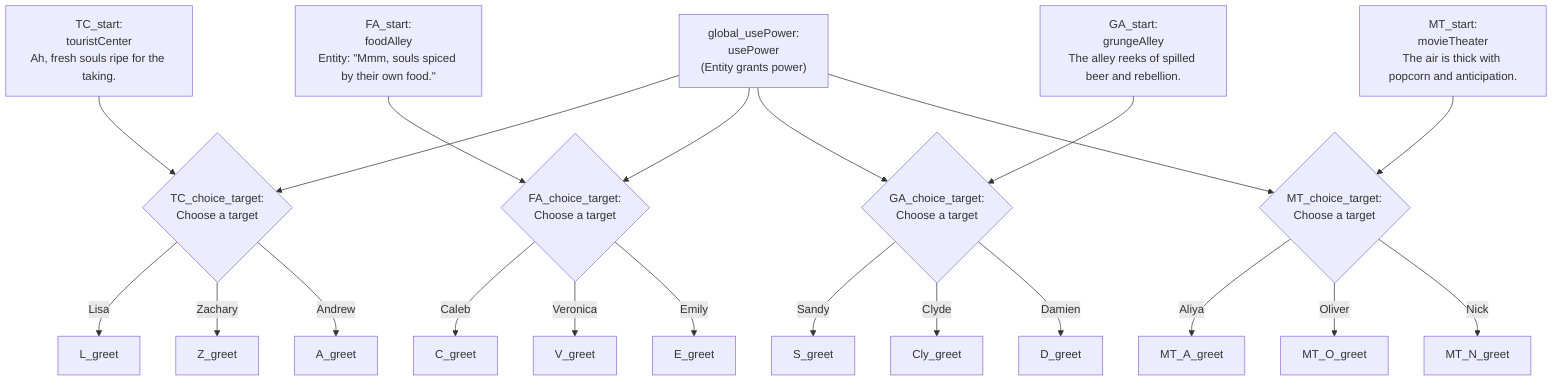 flowchart TD
    %% GLOBAL NODES
    global_usePower["global_usePower:<br/>usePower<br/>(Entity grants power)"]

    %% TOURIST CENTER
    TC_start["TC_start:<br/>touristCenter<br/>Ah, fresh souls ripe for the taking."] --> TC_choice_target
    TC_choice_target{"TC_choice_target:<br/>Choose a target"} -->|Lisa| L_greet
    TC_choice_target -->|Zachary| Z_greet
    TC_choice_target -->|Andrew| A_greet
    global_usePower --> TC_choice_target


    %% FOOD ALLEY
    FA_start["FA_start:<br/>foodAlley<br/>Entity: &quot;Mmm, souls spiced by their own food.&quot;"] --> FA_choice_target
    global_usePower --> FA_choice_target
    FA_choice_target{"FA_choice_target:<br/>Choose a target"} -->|Caleb| C_greet
    FA_choice_target -->|Veronica| V_greet
    FA_choice_target -->|Emily| E_greet

    %% GRUNGE ALLEY
    GA_start["GA_start:<br/>grungeAlley<br/>The alley reeks of spilled beer and rebellion."] --> GA_choice_target
    GA_choice_target{"GA_choice_target:<br/>Choose a target"} -->|Sandy| S_greet
    GA_choice_target -->|Clyde| Cly_greet
    GA_choice_target -->|Damien| D_greet

    global_usePower --> GA_choice_target

    %% MOVIE THEATER
    MT_start["MT_start:<br/>movieTheater<br/>The air is thick with popcorn and anticipation."] --> MT_choice_target
    MT_choice_target{"MT_choice_target:<br/>Choose a target"} -->|Aliya| MT_A_greet
    MT_choice_target -->|Oliver| MT_O_greet
    MT_choice_target -->|Nick| MT_N_greet

    global_usePower --> MT_choice_target